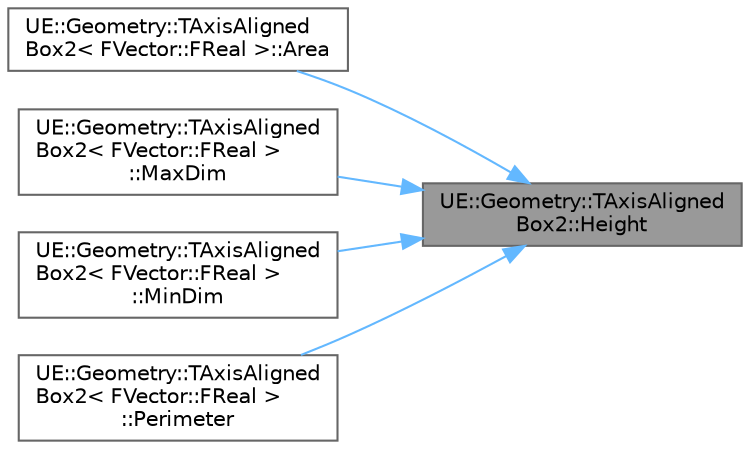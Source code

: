 digraph "UE::Geometry::TAxisAlignedBox2::Height"
{
 // INTERACTIVE_SVG=YES
 // LATEX_PDF_SIZE
  bgcolor="transparent";
  edge [fontname=Helvetica,fontsize=10,labelfontname=Helvetica,labelfontsize=10];
  node [fontname=Helvetica,fontsize=10,shape=box,height=0.2,width=0.4];
  rankdir="RL";
  Node1 [id="Node000001",label="UE::Geometry::TAxisAligned\lBox2::Height",height=0.2,width=0.4,color="gray40", fillcolor="grey60", style="filled", fontcolor="black",tooltip=" "];
  Node1 -> Node2 [id="edge1_Node000001_Node000002",dir="back",color="steelblue1",style="solid",tooltip=" "];
  Node2 [id="Node000002",label="UE::Geometry::TAxisAligned\lBox2\< FVector::FReal \>::Area",height=0.2,width=0.4,color="grey40", fillcolor="white", style="filled",URL="$d2/db6/structUE_1_1Geometry_1_1TAxisAlignedBox2.html#a0e83c600855c130e0ec88c9c6631f63f",tooltip=" "];
  Node1 -> Node3 [id="edge2_Node000001_Node000003",dir="back",color="steelblue1",style="solid",tooltip=" "];
  Node3 [id="Node000003",label="UE::Geometry::TAxisAligned\lBox2\< FVector::FReal \>\l::MaxDim",height=0.2,width=0.4,color="grey40", fillcolor="white", style="filled",URL="$d2/db6/structUE_1_1Geometry_1_1TAxisAlignedBox2.html#a3235889a6ec03a8f4cf065ce5baa6552",tooltip=" "];
  Node1 -> Node4 [id="edge3_Node000001_Node000004",dir="back",color="steelblue1",style="solid",tooltip=" "];
  Node4 [id="Node000004",label="UE::Geometry::TAxisAligned\lBox2\< FVector::FReal \>\l::MinDim",height=0.2,width=0.4,color="grey40", fillcolor="white", style="filled",URL="$d2/db6/structUE_1_1Geometry_1_1TAxisAlignedBox2.html#a518f6f46decda31c50a55bcdda19d5ab",tooltip=" "];
  Node1 -> Node5 [id="edge4_Node000001_Node000005",dir="back",color="steelblue1",style="solid",tooltip=" "];
  Node5 [id="Node000005",label="UE::Geometry::TAxisAligned\lBox2\< FVector::FReal \>\l::Perimeter",height=0.2,width=0.4,color="grey40", fillcolor="white", style="filled",URL="$d2/db6/structUE_1_1Geometry_1_1TAxisAlignedBox2.html#a371e6cfae16dbd1d9d950242b3bdaede",tooltip=" "];
}
